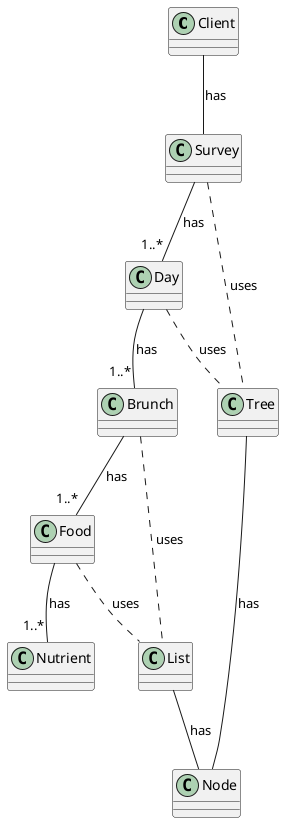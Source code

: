 @startuml class diagram

class Client{}
class Survey{}
class Day{}
class Brunch{}
class Food{}
class Nutrient{}
class Tree{}
class Node{}
class List{}

Client -- Survey : has
Survey -- "1..*" Day : has
Survey .. Tree : uses
Day .. Tree : uses
Day -- "1..*" Brunch : has
Brunch .. List : uses
Brunch -- "1..*" Food : has
Food .. List : uses
Food -- "1..*" Nutrient : has
Tree -- Node : has
List -- Node : has
@enduml